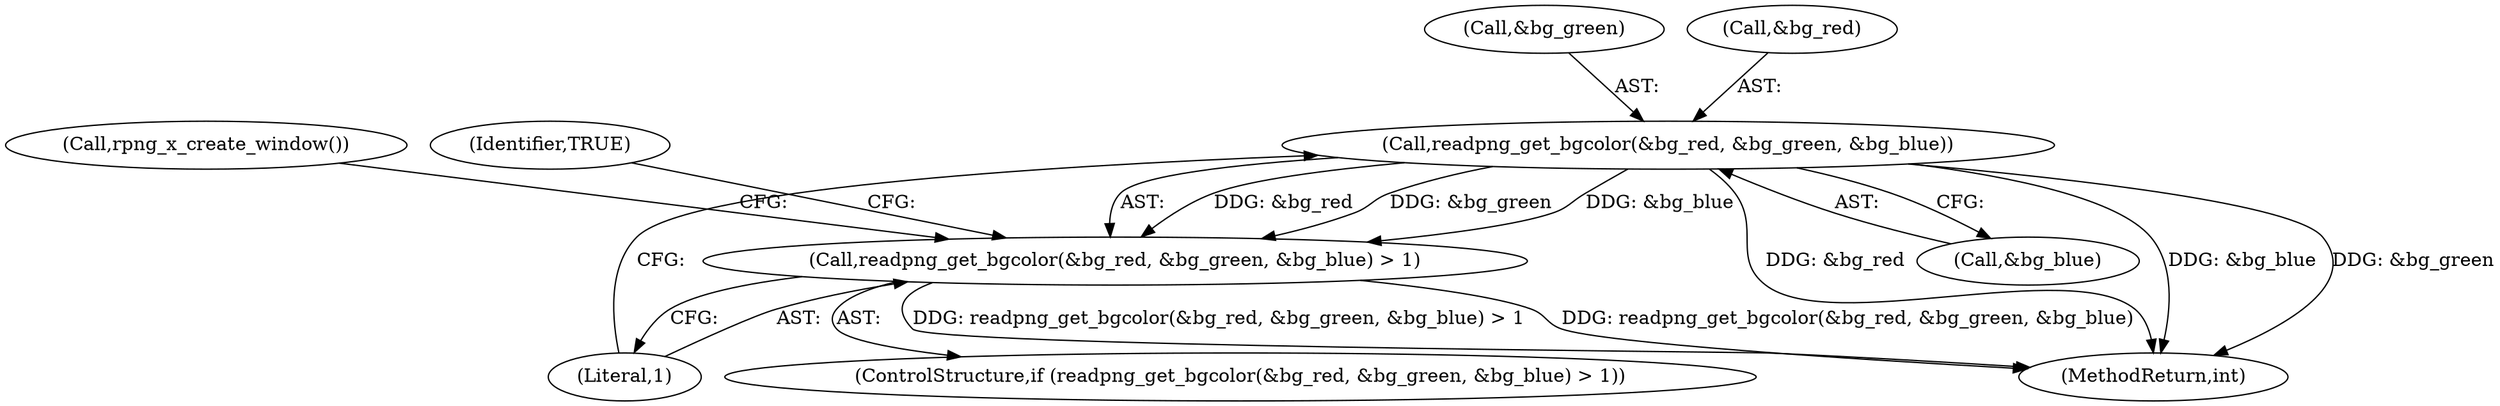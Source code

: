 digraph "0_Android_9d4853418ab2f754c2b63e091c29c5529b8b86ca_7@API" {
"1000459" [label="(Call,readpng_get_bgcolor(&bg_red, &bg_green, &bg_blue))"];
"1000458" [label="(Call,readpng_get_bgcolor(&bg_red, &bg_green, &bg_blue) > 1)"];
"1000458" [label="(Call,readpng_get_bgcolor(&bg_red, &bg_green, &bg_blue) > 1)"];
"1000464" [label="(Call,&bg_blue)"];
"1000466" [label="(Literal,1)"];
"1000552" [label="(MethodReturn,int)"];
"1000462" [label="(Call,&bg_green)"];
"1000473" [label="(Call,rpng_x_create_window())"];
"1000469" [label="(Identifier,TRUE)"];
"1000459" [label="(Call,readpng_get_bgcolor(&bg_red, &bg_green, &bg_blue))"];
"1000460" [label="(Call,&bg_red)"];
"1000457" [label="(ControlStructure,if (readpng_get_bgcolor(&bg_red, &bg_green, &bg_blue) > 1))"];
"1000459" -> "1000458"  [label="AST: "];
"1000459" -> "1000464"  [label="CFG: "];
"1000460" -> "1000459"  [label="AST: "];
"1000462" -> "1000459"  [label="AST: "];
"1000464" -> "1000459"  [label="AST: "];
"1000466" -> "1000459"  [label="CFG: "];
"1000459" -> "1000552"  [label="DDG: &bg_red"];
"1000459" -> "1000552"  [label="DDG: &bg_blue"];
"1000459" -> "1000552"  [label="DDG: &bg_green"];
"1000459" -> "1000458"  [label="DDG: &bg_red"];
"1000459" -> "1000458"  [label="DDG: &bg_green"];
"1000459" -> "1000458"  [label="DDG: &bg_blue"];
"1000458" -> "1000457"  [label="AST: "];
"1000458" -> "1000466"  [label="CFG: "];
"1000466" -> "1000458"  [label="AST: "];
"1000469" -> "1000458"  [label="CFG: "];
"1000473" -> "1000458"  [label="CFG: "];
"1000458" -> "1000552"  [label="DDG: readpng_get_bgcolor(&bg_red, &bg_green, &bg_blue)"];
"1000458" -> "1000552"  [label="DDG: readpng_get_bgcolor(&bg_red, &bg_green, &bg_blue) > 1"];
}
